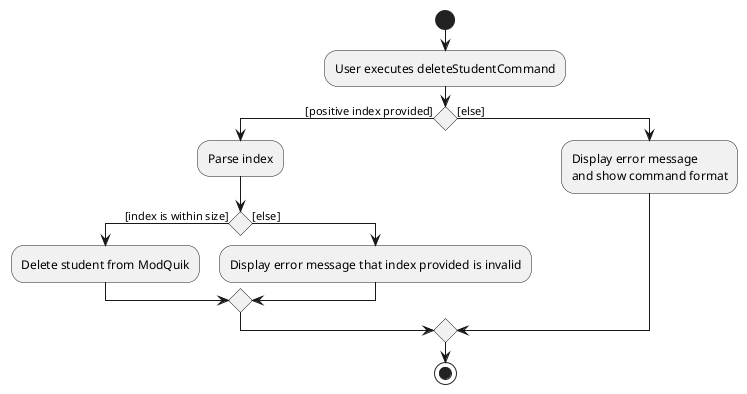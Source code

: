 @startuml
start
:User executes deleteStudentCommand;

if () then ([positive index provided])
    :Parse index;
    if () then ([index is within size])
        :Delete student from ModQuik;
    else ([else])
        :Display error message that index provided is invalid;
    endif
else ([else])
    :Display error message
    and show command format;
endif
stop
@enduml
